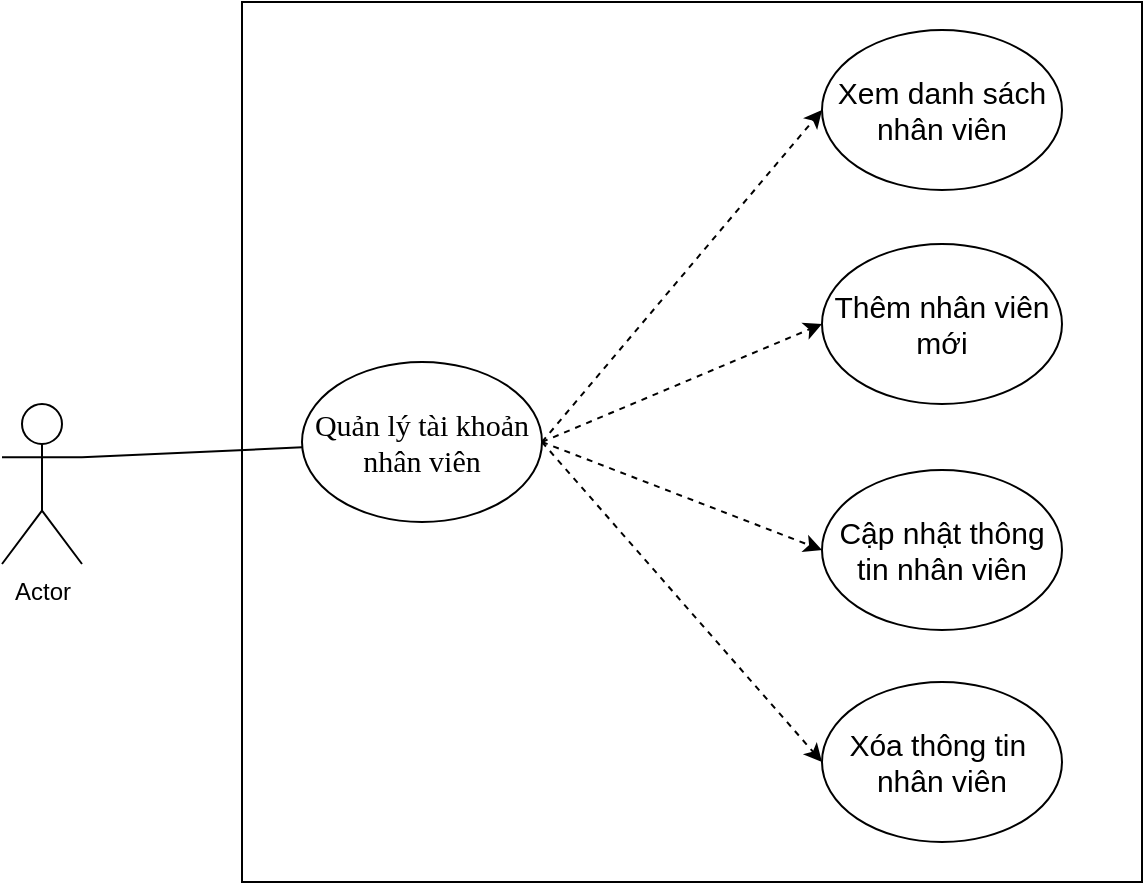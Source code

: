 <mxfile version="13.9.9" type="device"><diagram id="KPbqzZD8Sgb6U8xlQWCr" name="Trang-1"><mxGraphModel dx="852" dy="504" grid="1" gridSize="10" guides="1" tooltips="1" connect="1" arrows="1" fold="1" page="1" pageScale="1" pageWidth="827" pageHeight="1169" math="0" shadow="0"><root><mxCell id="0"/><mxCell id="1" parent="0"/><mxCell id="0eyLLbUDfYikzdFjcoUB-1" value="" style="rounded=0;whiteSpace=wrap;html=1;" vertex="1" parent="1"><mxGeometry x="300" y="80" width="450" height="440" as="geometry"/></mxCell><mxCell id="0eyLLbUDfYikzdFjcoUB-7" value="Actor" style="shape=umlActor;verticalLabelPosition=bottom;verticalAlign=top;html=1;outlineConnect=0;" vertex="1" parent="1"><mxGeometry x="180" y="281" width="40" height="80" as="geometry"/></mxCell><mxCell id="0eyLLbUDfYikzdFjcoUB-10" value="" style="endArrow=none;html=1;exitX=1;exitY=0.333;exitDx=0;exitDy=0;exitPerimeter=0;" edge="1" parent="1" source="0eyLLbUDfYikzdFjcoUB-7" target="0eyLLbUDfYikzdFjcoUB-11"><mxGeometry width="50" height="50" relative="1" as="geometry"><mxPoint x="250" y="270" as="sourcePoint"/><mxPoint x="420" y="247" as="targetPoint"/></mxGeometry></mxCell><mxCell id="0eyLLbUDfYikzdFjcoUB-11" value="&lt;p class=&quot;MsoNormal&quot; style=&quot;font-size: 15px;&quot;&gt;&lt;span style=&quot;font-family: calibri; font-size: 15px;&quot;&gt;&lt;font style=&quot;font-size: 15px;&quot;&gt;Quản lý tài khoản nhân viên&lt;/font&gt;&lt;/span&gt;&lt;/p&gt;" style="ellipse;whiteSpace=wrap;html=1;fontSize=15;" vertex="1" parent="1"><mxGeometry x="330" y="260" width="120" height="80" as="geometry"/></mxCell><mxCell id="0eyLLbUDfYikzdFjcoUB-12" value="&lt;font style=&quot;font-size: 15px&quot;&gt;Xem danh sách nhân viên&lt;/font&gt;" style="ellipse;whiteSpace=wrap;html=1;" vertex="1" parent="1"><mxGeometry x="590" y="94" width="120" height="80" as="geometry"/></mxCell><mxCell id="0eyLLbUDfYikzdFjcoUB-13" value="&lt;span style=&quot;font-size: 15px&quot;&gt;Thêm nhân viên mới&lt;br&gt;&lt;/span&gt;" style="ellipse;whiteSpace=wrap;html=1;" vertex="1" parent="1"><mxGeometry x="590" y="201" width="120" height="80" as="geometry"/></mxCell><mxCell id="0eyLLbUDfYikzdFjcoUB-14" value="&lt;span style=&quot;font-size: 15px&quot;&gt;Cập nhật thông tin nhân viên&lt;/span&gt;" style="ellipse;whiteSpace=wrap;html=1;" vertex="1" parent="1"><mxGeometry x="590" y="314" width="120" height="80" as="geometry"/></mxCell><mxCell id="0eyLLbUDfYikzdFjcoUB-16" value="" style="endArrow=classic;html=1;entryX=0;entryY=0.5;entryDx=0;entryDy=0;dashed=1;exitX=1;exitY=0.5;exitDx=0;exitDy=0;" edge="1" parent="1" source="0eyLLbUDfYikzdFjcoUB-11" target="0eyLLbUDfYikzdFjcoUB-12"><mxGeometry width="50" height="50" relative="1" as="geometry"><mxPoint x="420" y="210" as="sourcePoint"/><mxPoint x="470" y="160" as="targetPoint"/></mxGeometry></mxCell><mxCell id="0eyLLbUDfYikzdFjcoUB-17" value="" style="endArrow=classic;html=1;entryX=0;entryY=0.5;entryDx=0;entryDy=0;dashed=1;exitX=1;exitY=0.5;exitDx=0;exitDy=0;" edge="1" parent="1" source="0eyLLbUDfYikzdFjcoUB-11" target="0eyLLbUDfYikzdFjcoUB-13"><mxGeometry width="50" height="50" relative="1" as="geometry"><mxPoint x="450" y="241" as="sourcePoint"/><mxPoint x="530" y="144" as="targetPoint"/></mxGeometry></mxCell><mxCell id="0eyLLbUDfYikzdFjcoUB-18" value="" style="endArrow=classic;html=1;entryX=0;entryY=0.5;entryDx=0;entryDy=0;dashed=1;exitX=1;exitY=0.5;exitDx=0;exitDy=0;" edge="1" parent="1" source="0eyLLbUDfYikzdFjcoUB-11" target="0eyLLbUDfYikzdFjcoUB-14"><mxGeometry width="50" height="50" relative="1" as="geometry"><mxPoint x="470" y="264" as="sourcePoint"/><mxPoint x="540" y="154" as="targetPoint"/></mxGeometry></mxCell><mxCell id="0eyLLbUDfYikzdFjcoUB-19" value="&lt;span style=&quot;font-size: 15px&quot;&gt;Xóa thông tin&amp;nbsp; nhân viên&lt;/span&gt;" style="ellipse;whiteSpace=wrap;html=1;" vertex="1" parent="1"><mxGeometry x="590" y="420" width="120" height="80" as="geometry"/></mxCell><mxCell id="0eyLLbUDfYikzdFjcoUB-20" value="" style="endArrow=classic;html=1;entryX=0;entryY=0.5;entryDx=0;entryDy=0;dashed=1;exitX=1;exitY=0.5;exitDx=0;exitDy=0;" edge="1" parent="1" source="0eyLLbUDfYikzdFjcoUB-11" target="0eyLLbUDfYikzdFjcoUB-19"><mxGeometry width="50" height="50" relative="1" as="geometry"><mxPoint x="450" y="240" as="sourcePoint"/><mxPoint x="580" y="410" as="targetPoint"/></mxGeometry></mxCell></root></mxGraphModel></diagram></mxfile>
